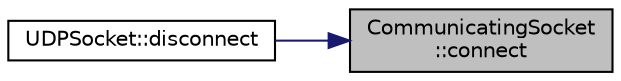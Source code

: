 digraph "CommunicatingSocket::connect"
{
 // LATEX_PDF_SIZE
  edge [fontname="Helvetica",fontsize="10",labelfontname="Helvetica",labelfontsize="10"];
  node [fontname="Helvetica",fontsize="10",shape=record];
  rankdir="RL";
  Node1 [label="CommunicatingSocket\l::connect",height=0.2,width=0.4,color="black", fillcolor="grey75", style="filled", fontcolor="black",tooltip=" "];
  Node1 -> Node2 [dir="back",color="midnightblue",fontsize="10",style="solid",fontname="Helvetica"];
  Node2 [label="UDPSocket::disconnect",height=0.2,width=0.4,color="black", fillcolor="white", style="filled",URL="$class_u_d_p_socket.html#a7482e8e61cef160e1a7c0d6ac15c01be",tooltip=" "];
}
